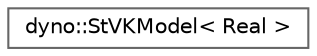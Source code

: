 digraph "Graphical Class Hierarchy"
{
 // LATEX_PDF_SIZE
  bgcolor="transparent";
  edge [fontname=Helvetica,fontsize=10,labelfontname=Helvetica,labelfontsize=10];
  node [fontname=Helvetica,fontsize=10,shape=box,height=0.2,width=0.4];
  rankdir="LR";
  Node0 [id="Node000000",label="dyno::StVKModel\< Real \>",height=0.2,width=0.4,color="grey40", fillcolor="white", style="filled",URL="$classdyno_1_1_st_v_k_model.html",tooltip=" "];
}
